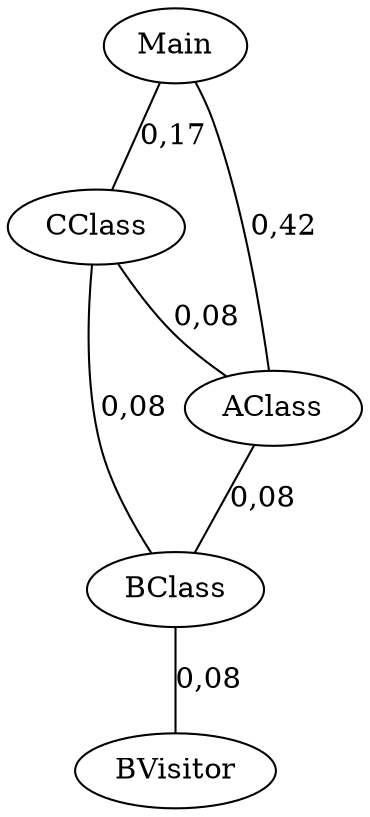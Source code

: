 strict graph G {
  CClass;
  AClass;
  BClass;
  BVisitor;
  Main;
  CClass -- AClass [ weight="0.08333333333333333" label="0,08" ];
  CClass -- BClass [ weight="0.08333333333333333" label="0,08" ];
  AClass -- BClass [ weight="0.08333333333333333" label="0,08" ];
  BClass -- BVisitor [ weight="0.08333333333333333" label="0,08" ];
  Main -- CClass [ weight="0.16666666666666666" label="0,17" ];
  Main -- AClass [ weight="0.4166666666666667" label="0,42" ];
}
